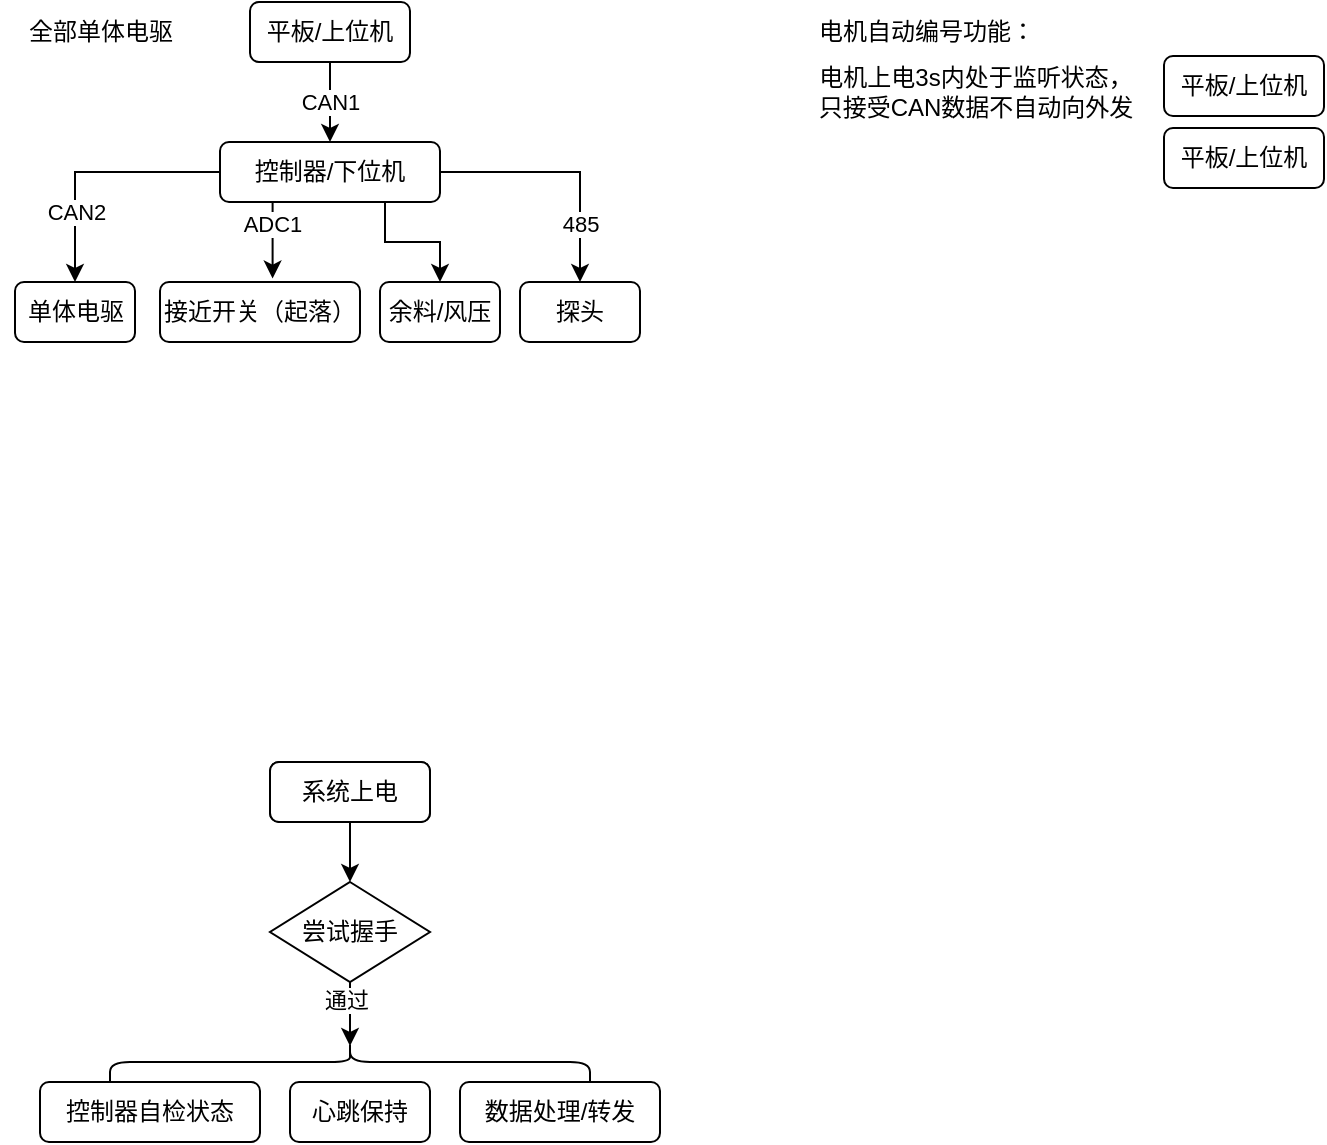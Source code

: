 <mxfile version="28.0.7">
  <diagram name="第 1 页" id="hQQTb26Kw4SWq1hqYUZ3">
    <mxGraphModel dx="672" dy="340" grid="0" gridSize="10" guides="1" tooltips="1" connect="1" arrows="1" fold="1" page="1" pageScale="1" pageWidth="4681" pageHeight="3300" math="0" shadow="0">
      <root>
        <mxCell id="0" />
        <mxCell id="1" parent="0" />
        <mxCell id="UMef8A2W53G7Eu2KbrEZ-11" style="edgeStyle=orthogonalEdgeStyle;rounded=0;orthogonalLoop=1;jettySize=auto;html=1;exitX=0.5;exitY=1;exitDx=0;exitDy=0;entryX=0.5;entryY=0;entryDx=0;entryDy=0;" edge="1" parent="1" source="UMef8A2W53G7Eu2KbrEZ-1" target="UMef8A2W53G7Eu2KbrEZ-2">
          <mxGeometry relative="1" as="geometry" />
        </mxCell>
        <mxCell id="UMef8A2W53G7Eu2KbrEZ-1" value="系统上电" style="rounded=1;whiteSpace=wrap;html=1;" vertex="1" parent="1">
          <mxGeometry x="165" y="410" width="80" height="30" as="geometry" />
        </mxCell>
        <mxCell id="UMef8A2W53G7Eu2KbrEZ-2" value="尝试握手" style="rhombus;whiteSpace=wrap;html=1;" vertex="1" parent="1">
          <mxGeometry x="165" y="470" width="80" height="50" as="geometry" />
        </mxCell>
        <mxCell id="UMef8A2W53G7Eu2KbrEZ-3" value="控制器自检状态" style="rounded=1;whiteSpace=wrap;html=1;" vertex="1" parent="1">
          <mxGeometry x="50" y="570" width="110" height="30" as="geometry" />
        </mxCell>
        <mxCell id="UMef8A2W53G7Eu2KbrEZ-4" value="心跳保持" style="rounded=1;whiteSpace=wrap;html=1;" vertex="1" parent="1">
          <mxGeometry x="175" y="570" width="70" height="30" as="geometry" />
        </mxCell>
        <mxCell id="UMef8A2W53G7Eu2KbrEZ-6" value="数据处理/转发" style="rounded=1;whiteSpace=wrap;html=1;" vertex="1" parent="1">
          <mxGeometry x="260" y="570" width="100" height="30" as="geometry" />
        </mxCell>
        <mxCell id="UMef8A2W53G7Eu2KbrEZ-8" value="" style="shape=curlyBracket;whiteSpace=wrap;html=1;rounded=1;labelPosition=left;verticalLabelPosition=middle;align=right;verticalAlign=middle;rotation=90;" vertex="1" parent="1">
          <mxGeometry x="195" y="440" width="20" height="240" as="geometry" />
        </mxCell>
        <mxCell id="UMef8A2W53G7Eu2KbrEZ-9" style="edgeStyle=orthogonalEdgeStyle;rounded=0;orthogonalLoop=1;jettySize=auto;html=1;exitX=0.5;exitY=1;exitDx=0;exitDy=0;entryX=0.1;entryY=0.5;entryDx=0;entryDy=0;entryPerimeter=0;" edge="1" parent="1" source="UMef8A2W53G7Eu2KbrEZ-2" target="UMef8A2W53G7Eu2KbrEZ-8">
          <mxGeometry relative="1" as="geometry" />
        </mxCell>
        <mxCell id="UMef8A2W53G7Eu2KbrEZ-10" value="通过" style="edgeLabel;html=1;align=center;verticalAlign=middle;resizable=0;points=[];" vertex="1" connectable="0" parent="UMef8A2W53G7Eu2KbrEZ-9">
          <mxGeometry x="-0.426" y="-2" relative="1" as="geometry">
            <mxPoint as="offset" />
          </mxGeometry>
        </mxCell>
        <mxCell id="UMef8A2W53G7Eu2KbrEZ-12" value="系统上电" style="rounded=1;whiteSpace=wrap;html=1;" vertex="1" parent="1">
          <mxGeometry x="165" y="410" width="80" height="30" as="geometry" />
        </mxCell>
        <mxCell id="UMef8A2W53G7Eu2KbrEZ-19" style="edgeStyle=orthogonalEdgeStyle;rounded=0;orthogonalLoop=1;jettySize=auto;html=1;exitX=0.5;exitY=1;exitDx=0;exitDy=0;" edge="1" parent="1" source="UMef8A2W53G7Eu2KbrEZ-15" target="UMef8A2W53G7Eu2KbrEZ-18">
          <mxGeometry relative="1" as="geometry" />
        </mxCell>
        <mxCell id="UMef8A2W53G7Eu2KbrEZ-20" value="CAN1" style="edgeLabel;html=1;align=center;verticalAlign=middle;resizable=0;points=[];" vertex="1" connectable="0" parent="UMef8A2W53G7Eu2KbrEZ-19">
          <mxGeometry x="-0.442" y="-1" relative="1" as="geometry">
            <mxPoint x="1" y="9" as="offset" />
          </mxGeometry>
        </mxCell>
        <mxCell id="UMef8A2W53G7Eu2KbrEZ-15" value="平板/上位机" style="rounded=1;whiteSpace=wrap;html=1;" vertex="1" parent="1">
          <mxGeometry x="155" y="30" width="80" height="30" as="geometry" />
        </mxCell>
        <mxCell id="UMef8A2W53G7Eu2KbrEZ-28" style="edgeStyle=orthogonalEdgeStyle;rounded=0;orthogonalLoop=1;jettySize=auto;html=1;exitX=0;exitY=0.5;exitDx=0;exitDy=0;entryX=0.5;entryY=0;entryDx=0;entryDy=0;" edge="1" parent="1" source="UMef8A2W53G7Eu2KbrEZ-18" target="UMef8A2W53G7Eu2KbrEZ-23">
          <mxGeometry relative="1" as="geometry" />
        </mxCell>
        <mxCell id="UMef8A2W53G7Eu2KbrEZ-29" value="CAN2" style="edgeLabel;html=1;align=center;verticalAlign=middle;resizable=0;points=[];" vertex="1" connectable="0" parent="UMef8A2W53G7Eu2KbrEZ-28">
          <mxGeometry x="0.446" y="1" relative="1" as="geometry">
            <mxPoint x="-1" as="offset" />
          </mxGeometry>
        </mxCell>
        <mxCell id="UMef8A2W53G7Eu2KbrEZ-32" style="edgeStyle=orthogonalEdgeStyle;rounded=0;orthogonalLoop=1;jettySize=auto;html=1;exitX=0.75;exitY=1;exitDx=0;exitDy=0;entryX=0.5;entryY=0;entryDx=0;entryDy=0;" edge="1" parent="1" source="UMef8A2W53G7Eu2KbrEZ-18" target="UMef8A2W53G7Eu2KbrEZ-25">
          <mxGeometry relative="1" as="geometry" />
        </mxCell>
        <mxCell id="UMef8A2W53G7Eu2KbrEZ-33" style="edgeStyle=orthogonalEdgeStyle;rounded=0;orthogonalLoop=1;jettySize=auto;html=1;exitX=1;exitY=0.5;exitDx=0;exitDy=0;entryX=0.5;entryY=0;entryDx=0;entryDy=0;" edge="1" parent="1" source="UMef8A2W53G7Eu2KbrEZ-18" target="UMef8A2W53G7Eu2KbrEZ-26">
          <mxGeometry relative="1" as="geometry" />
        </mxCell>
        <mxCell id="UMef8A2W53G7Eu2KbrEZ-34" value="485" style="edgeLabel;html=1;align=center;verticalAlign=middle;resizable=0;points=[];" vertex="1" connectable="0" parent="UMef8A2W53G7Eu2KbrEZ-33">
          <mxGeometry x="0.383" relative="1" as="geometry">
            <mxPoint y="9" as="offset" />
          </mxGeometry>
        </mxCell>
        <mxCell id="UMef8A2W53G7Eu2KbrEZ-18" value="控制器/下位机" style="rounded=1;whiteSpace=wrap;html=1;" vertex="1" parent="1">
          <mxGeometry x="140" y="100" width="110" height="30" as="geometry" />
        </mxCell>
        <mxCell id="UMef8A2W53G7Eu2KbrEZ-23" value="单体电驱" style="rounded=1;whiteSpace=wrap;html=1;" vertex="1" parent="1">
          <mxGeometry x="37.5" y="170" width="60" height="30" as="geometry" />
        </mxCell>
        <mxCell id="UMef8A2W53G7Eu2KbrEZ-24" value="接近开关（起落）" style="rounded=1;whiteSpace=wrap;html=1;" vertex="1" parent="1">
          <mxGeometry x="110" y="170" width="100" height="30" as="geometry" />
        </mxCell>
        <mxCell id="UMef8A2W53G7Eu2KbrEZ-25" value="余料/风压" style="rounded=1;whiteSpace=wrap;html=1;" vertex="1" parent="1">
          <mxGeometry x="220" y="170" width="60" height="30" as="geometry" />
        </mxCell>
        <mxCell id="UMef8A2W53G7Eu2KbrEZ-26" value="探头" style="rounded=1;whiteSpace=wrap;html=1;" vertex="1" parent="1">
          <mxGeometry x="290" y="170" width="60" height="30" as="geometry" />
        </mxCell>
        <mxCell id="UMef8A2W53G7Eu2KbrEZ-27" value="全部单体电驱" style="text;html=1;align=center;verticalAlign=middle;resizable=0;points=[];autosize=1;strokeColor=none;fillColor=none;" vertex="1" parent="1">
          <mxGeometry x="30" y="30" width="100" height="30" as="geometry" />
        </mxCell>
        <mxCell id="UMef8A2W53G7Eu2KbrEZ-30" style="edgeStyle=orthogonalEdgeStyle;rounded=0;orthogonalLoop=1;jettySize=auto;html=1;exitX=0.25;exitY=1;exitDx=0;exitDy=0;entryX=0.563;entryY=-0.057;entryDx=0;entryDy=0;entryPerimeter=0;" edge="1" parent="1" source="UMef8A2W53G7Eu2KbrEZ-18" target="UMef8A2W53G7Eu2KbrEZ-24">
          <mxGeometry relative="1" as="geometry" />
        </mxCell>
        <mxCell id="UMef8A2W53G7Eu2KbrEZ-31" value="ADC1" style="edgeLabel;html=1;align=center;verticalAlign=middle;resizable=0;points=[];" vertex="1" connectable="0" parent="UMef8A2W53G7Eu2KbrEZ-30">
          <mxGeometry x="-0.252" relative="1" as="geometry">
            <mxPoint x="-1" y="-3" as="offset" />
          </mxGeometry>
        </mxCell>
        <mxCell id="UMef8A2W53G7Eu2KbrEZ-35" value="平板/上位机" style="rounded=1;whiteSpace=wrap;html=1;" vertex="1" parent="1">
          <mxGeometry x="612" y="57" width="80" height="30" as="geometry" />
        </mxCell>
        <mxCell id="UMef8A2W53G7Eu2KbrEZ-36" value="电机自动编号功能：" style="text;html=1;align=center;verticalAlign=middle;resizable=0;points=[];autosize=1;strokeColor=none;fillColor=none;" vertex="1" parent="1">
          <mxGeometry x="430" y="32" width="126" height="26" as="geometry" />
        </mxCell>
        <mxCell id="UMef8A2W53G7Eu2KbrEZ-37" value="平板/上位机" style="rounded=1;whiteSpace=wrap;html=1;" vertex="1" parent="1">
          <mxGeometry x="612" y="93" width="80" height="30" as="geometry" />
        </mxCell>
        <mxCell id="UMef8A2W53G7Eu2KbrEZ-38" value="电机上电3s内处于监听状态，只接受CAN数据不自动向外发" style="text;html=1;align=center;verticalAlign=middle;whiteSpace=wrap;rounded=0;" vertex="1" parent="1">
          <mxGeometry x="438" y="60" width="160" height="30" as="geometry" />
        </mxCell>
      </root>
    </mxGraphModel>
  </diagram>
</mxfile>

